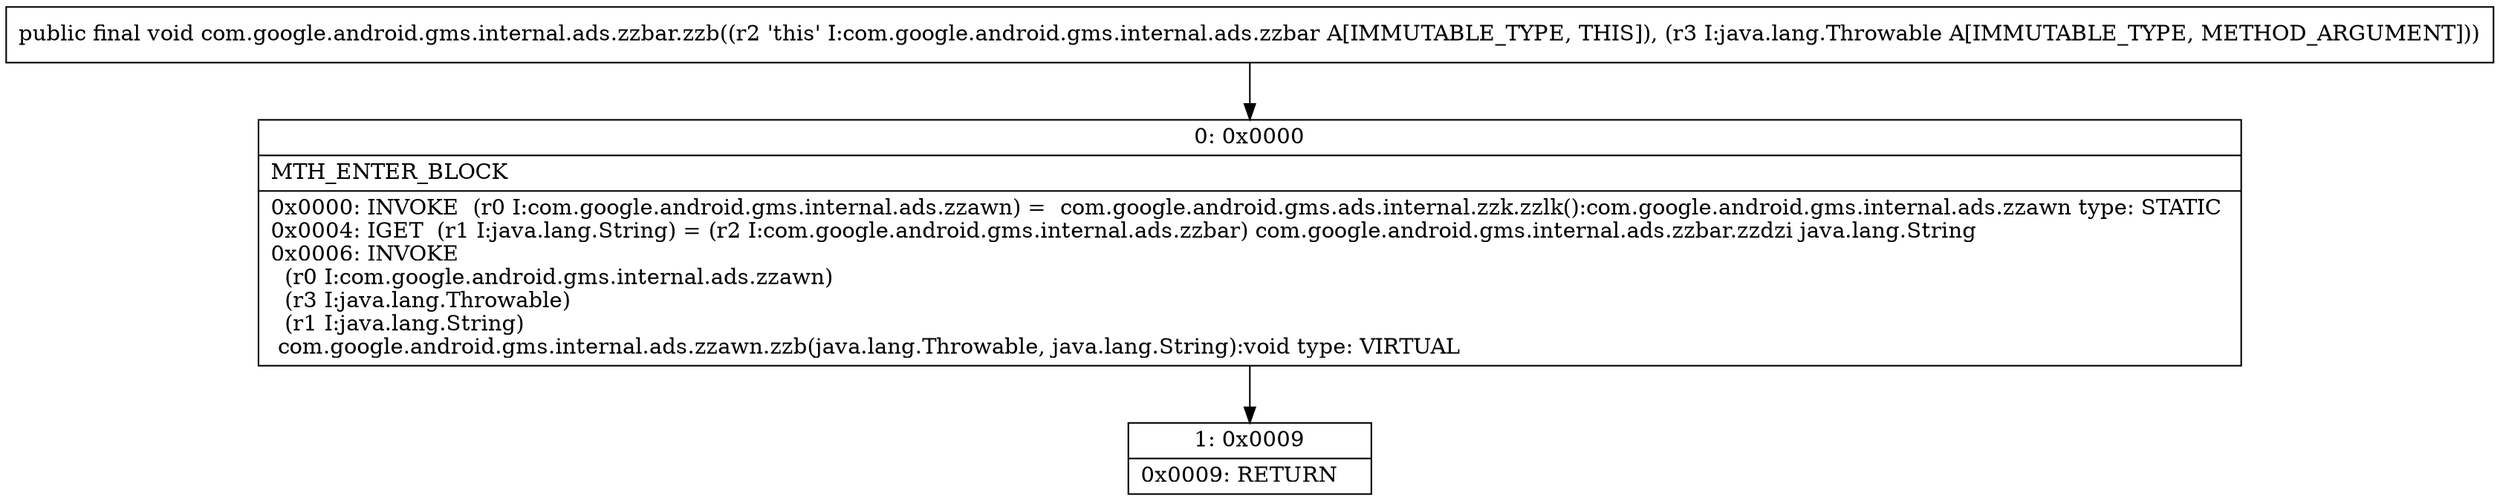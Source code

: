 digraph "CFG forcom.google.android.gms.internal.ads.zzbar.zzb(Ljava\/lang\/Throwable;)V" {
Node_0 [shape=record,label="{0\:\ 0x0000|MTH_ENTER_BLOCK\l|0x0000: INVOKE  (r0 I:com.google.android.gms.internal.ads.zzawn) =  com.google.android.gms.ads.internal.zzk.zzlk():com.google.android.gms.internal.ads.zzawn type: STATIC \l0x0004: IGET  (r1 I:java.lang.String) = (r2 I:com.google.android.gms.internal.ads.zzbar) com.google.android.gms.internal.ads.zzbar.zzdzi java.lang.String \l0x0006: INVOKE  \l  (r0 I:com.google.android.gms.internal.ads.zzawn)\l  (r3 I:java.lang.Throwable)\l  (r1 I:java.lang.String)\l com.google.android.gms.internal.ads.zzawn.zzb(java.lang.Throwable, java.lang.String):void type: VIRTUAL \l}"];
Node_1 [shape=record,label="{1\:\ 0x0009|0x0009: RETURN   \l}"];
MethodNode[shape=record,label="{public final void com.google.android.gms.internal.ads.zzbar.zzb((r2 'this' I:com.google.android.gms.internal.ads.zzbar A[IMMUTABLE_TYPE, THIS]), (r3 I:java.lang.Throwable A[IMMUTABLE_TYPE, METHOD_ARGUMENT])) }"];
MethodNode -> Node_0;
Node_0 -> Node_1;
}

